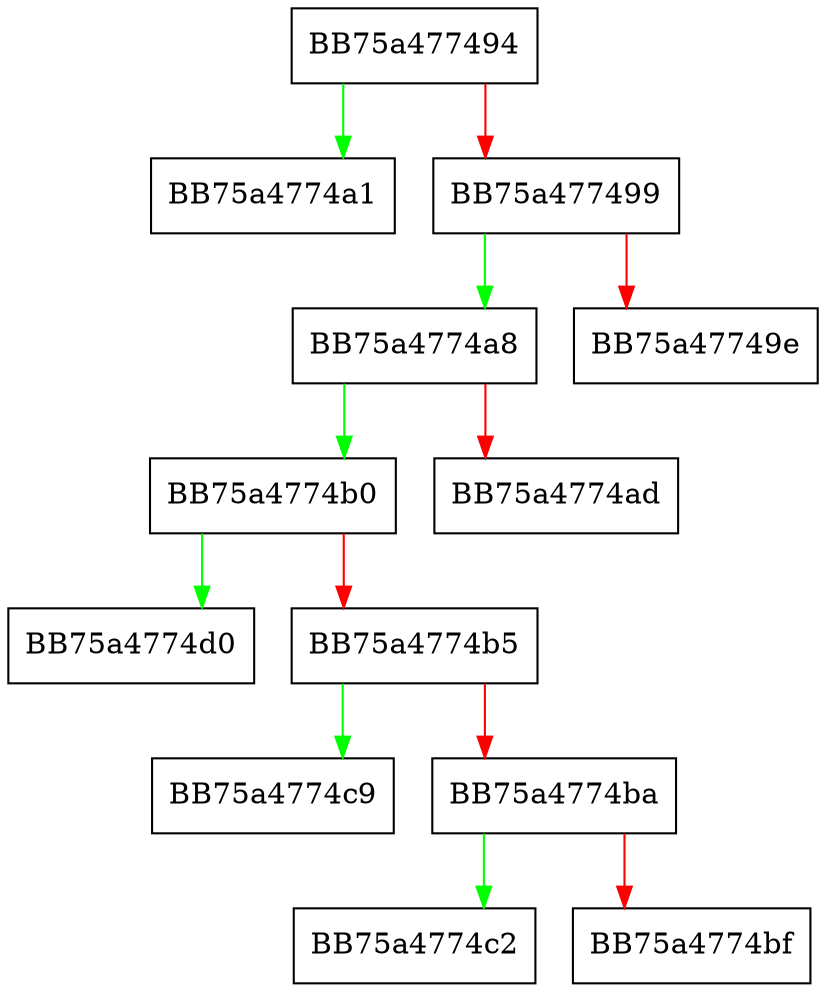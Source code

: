 digraph GetParamTypeFromSpecifier {
  node [shape="box"];
  graph [splines=ortho];
  BB75a477494 -> BB75a4774a1 [color="green"];
  BB75a477494 -> BB75a477499 [color="red"];
  BB75a477499 -> BB75a4774a8 [color="green"];
  BB75a477499 -> BB75a47749e [color="red"];
  BB75a4774a8 -> BB75a4774b0 [color="green"];
  BB75a4774a8 -> BB75a4774ad [color="red"];
  BB75a4774b0 -> BB75a4774d0 [color="green"];
  BB75a4774b0 -> BB75a4774b5 [color="red"];
  BB75a4774b5 -> BB75a4774c9 [color="green"];
  BB75a4774b5 -> BB75a4774ba [color="red"];
  BB75a4774ba -> BB75a4774c2 [color="green"];
  BB75a4774ba -> BB75a4774bf [color="red"];
}